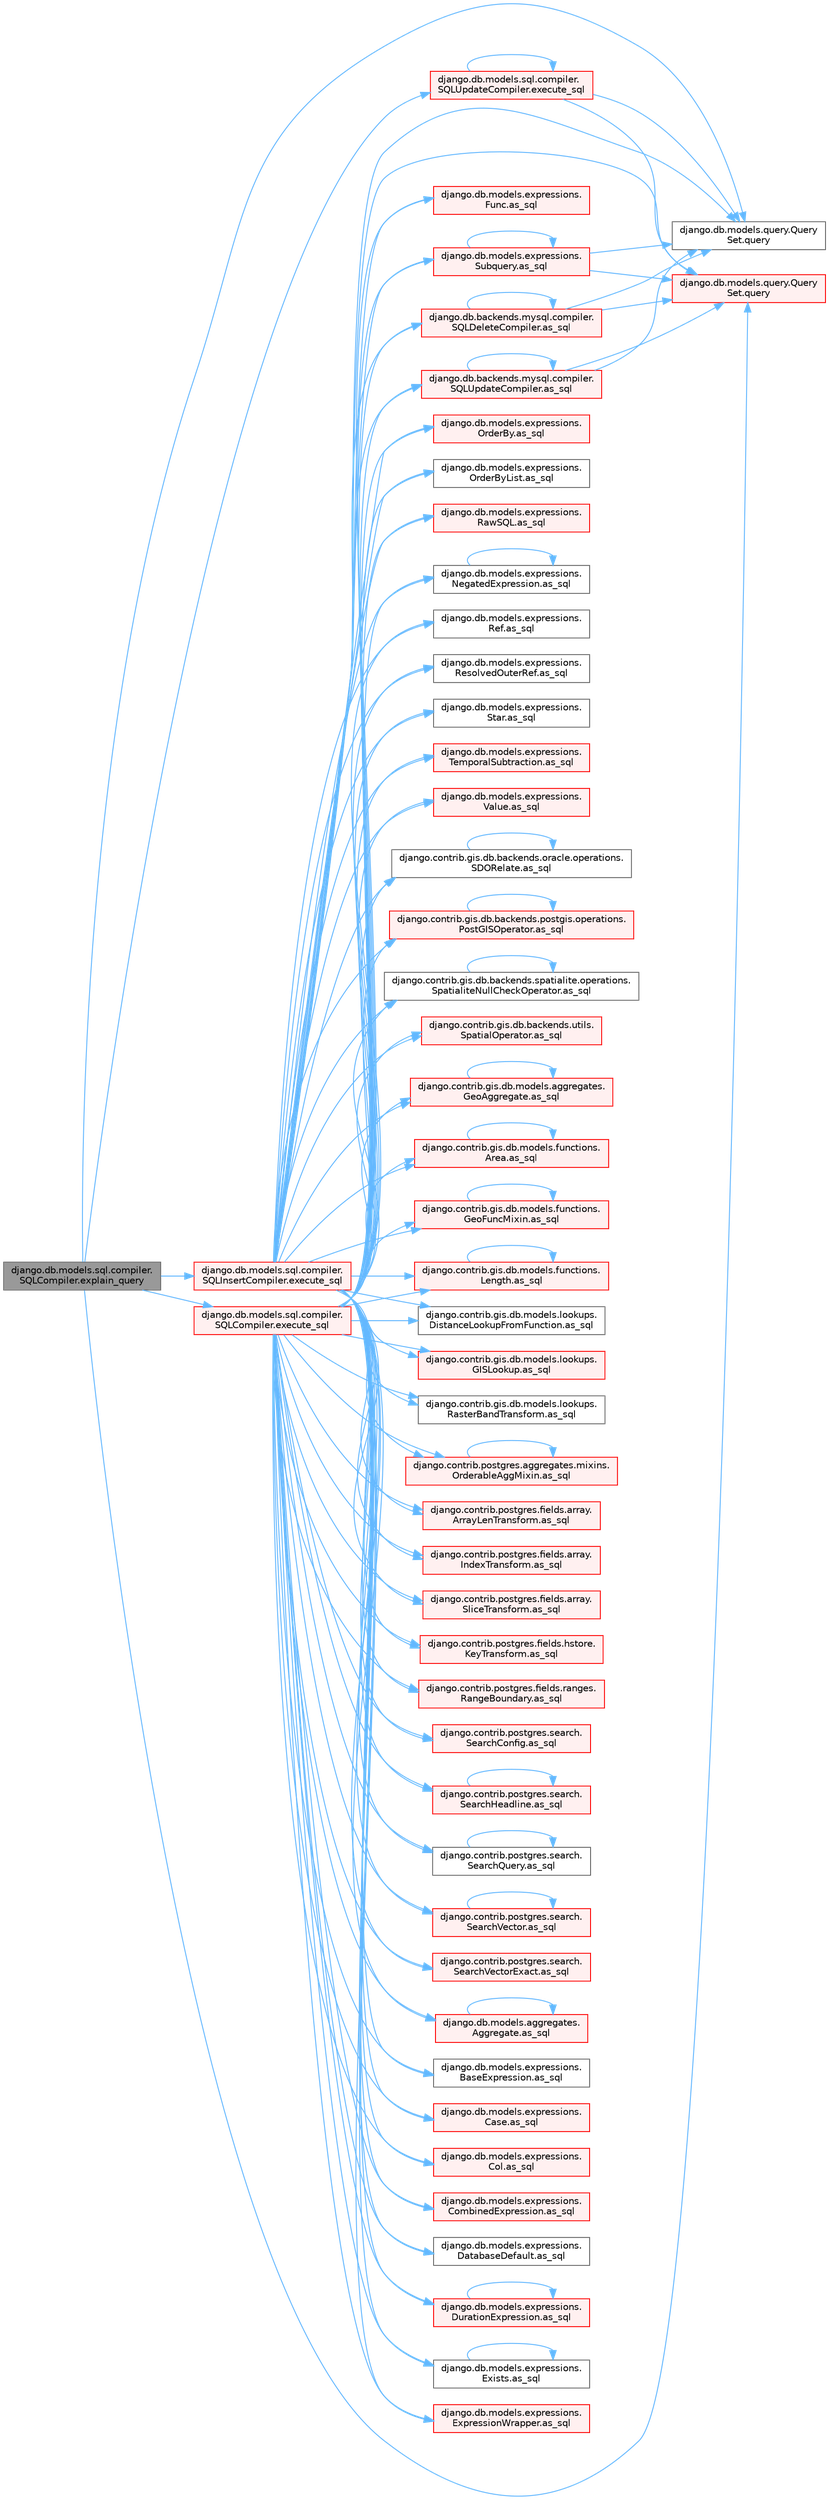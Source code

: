 digraph "django.db.models.sql.compiler.SQLCompiler.explain_query"
{
 // LATEX_PDF_SIZE
  bgcolor="transparent";
  edge [fontname=Helvetica,fontsize=10,labelfontname=Helvetica,labelfontsize=10];
  node [fontname=Helvetica,fontsize=10,shape=box,height=0.2,width=0.4];
  rankdir="LR";
  Node1 [id="Node000001",label="django.db.models.sql.compiler.\lSQLCompiler.explain_query",height=0.2,width=0.4,color="gray40", fillcolor="grey60", style="filled", fontcolor="black",tooltip=" "];
  Node1 -> Node2 [id="edge1_Node000001_Node000002",color="steelblue1",style="solid",tooltip=" "];
  Node2 [id="Node000002",label="django.db.models.sql.compiler.\lSQLCompiler.execute_sql",height=0.2,width=0.4,color="red", fillcolor="#FFF0F0", style="filled",URL="$classdjango_1_1db_1_1models_1_1sql_1_1compiler_1_1_s_q_l_compiler.html#a07cbbc7958a72203f8ebe9ba29b9356f",tooltip=" "];
  Node2 -> Node3 [id="edge2_Node000002_Node000003",color="steelblue1",style="solid",tooltip=" "];
  Node3 [id="Node000003",label="django.contrib.gis.db.backends.oracle.operations.\lSDORelate.as_sql",height=0.2,width=0.4,color="grey40", fillcolor="white", style="filled",URL="$classdjango_1_1contrib_1_1gis_1_1db_1_1backends_1_1oracle_1_1operations_1_1_s_d_o_relate.html#a94a46f8ba923b89907f5cd3e302cf785",tooltip=" "];
  Node3 -> Node3 [id="edge3_Node000003_Node000003",color="steelblue1",style="solid",tooltip=" "];
  Node2 -> Node4 [id="edge4_Node000002_Node000004",color="steelblue1",style="solid",tooltip=" "];
  Node4 [id="Node000004",label="django.contrib.gis.db.backends.postgis.operations.\lPostGISOperator.as_sql",height=0.2,width=0.4,color="red", fillcolor="#FFF0F0", style="filled",URL="$classdjango_1_1contrib_1_1gis_1_1db_1_1backends_1_1postgis_1_1operations_1_1_post_g_i_s_operator.html#aa35b834f6a2671b6a8f833dc68189fa9",tooltip=" "];
  Node4 -> Node4 [id="edge5_Node000004_Node000004",color="steelblue1",style="solid",tooltip=" "];
  Node2 -> Node7 [id="edge6_Node000002_Node000007",color="steelblue1",style="solid",tooltip=" "];
  Node7 [id="Node000007",label="django.contrib.gis.db.backends.spatialite.operations.\lSpatialiteNullCheckOperator.as_sql",height=0.2,width=0.4,color="grey40", fillcolor="white", style="filled",URL="$classdjango_1_1contrib_1_1gis_1_1db_1_1backends_1_1spatialite_1_1operations_1_1_spatialite_null_check_operator.html#a7de00b7a9cbecd0297b8bcb830a030e5",tooltip=" "];
  Node7 -> Node7 [id="edge7_Node000007_Node000007",color="steelblue1",style="solid",tooltip=" "];
  Node2 -> Node8 [id="edge8_Node000002_Node000008",color="steelblue1",style="solid",tooltip=" "];
  Node8 [id="Node000008",label="django.contrib.gis.db.backends.utils.\lSpatialOperator.as_sql",height=0.2,width=0.4,color="red", fillcolor="#FFF0F0", style="filled",URL="$classdjango_1_1contrib_1_1gis_1_1db_1_1backends_1_1utils_1_1_spatial_operator.html#a27e0a4f12f3315d2376c039fcd0aeb47",tooltip=" "];
  Node2 -> Node13 [id="edge9_Node000002_Node000013",color="steelblue1",style="solid",tooltip=" "];
  Node13 [id="Node000013",label="django.contrib.gis.db.models.aggregates.\lGeoAggregate.as_sql",height=0.2,width=0.4,color="red", fillcolor="#FFF0F0", style="filled",URL="$classdjango_1_1contrib_1_1gis_1_1db_1_1models_1_1aggregates_1_1_geo_aggregate.html#ad3813945e069a3c8f2de1db6244a865e",tooltip=" "];
  Node13 -> Node13 [id="edge10_Node000013_Node000013",color="steelblue1",style="solid",tooltip=" "];
  Node2 -> Node4535 [id="edge11_Node000002_Node004535",color="steelblue1",style="solid",tooltip=" "];
  Node4535 [id="Node004535",label="django.contrib.gis.db.models.functions.\lArea.as_sql",height=0.2,width=0.4,color="red", fillcolor="#FFF0F0", style="filled",URL="$classdjango_1_1contrib_1_1gis_1_1db_1_1models_1_1functions_1_1_area.html#aec6730ff969e960f68b84a63a3714261",tooltip=" "];
  Node4535 -> Node4535 [id="edge12_Node004535_Node004535",color="steelblue1",style="solid",tooltip=" "];
  Node2 -> Node4536 [id="edge13_Node000002_Node004536",color="steelblue1",style="solid",tooltip=" "];
  Node4536 [id="Node004536",label="django.contrib.gis.db.models.functions.\lGeoFuncMixin.as_sql",height=0.2,width=0.4,color="red", fillcolor="#FFF0F0", style="filled",URL="$classdjango_1_1contrib_1_1gis_1_1db_1_1models_1_1functions_1_1_geo_func_mixin.html#a682492f2db975199ae0b1249f40dccdb",tooltip=" "];
  Node4536 -> Node4536 [id="edge14_Node004536_Node004536",color="steelblue1",style="solid",tooltip=" "];
  Node2 -> Node4538 [id="edge15_Node000002_Node004538",color="steelblue1",style="solid",tooltip=" "];
  Node4538 [id="Node004538",label="django.contrib.gis.db.models.functions.\lLength.as_sql",height=0.2,width=0.4,color="red", fillcolor="#FFF0F0", style="filled",URL="$classdjango_1_1contrib_1_1gis_1_1db_1_1models_1_1functions_1_1_length.html#a9cf18ee44326e19ef93c771ded0e14d8",tooltip=" "];
  Node4538 -> Node4538 [id="edge16_Node004538_Node004538",color="steelblue1",style="solid",tooltip=" "];
  Node2 -> Node4539 [id="edge17_Node000002_Node004539",color="steelblue1",style="solid",tooltip=" "];
  Node4539 [id="Node004539",label="django.contrib.gis.db.models.lookups.\lDistanceLookupFromFunction.as_sql",height=0.2,width=0.4,color="grey40", fillcolor="white", style="filled",URL="$classdjango_1_1contrib_1_1gis_1_1db_1_1models_1_1lookups_1_1_distance_lookup_from_function.html#a2b52a19e5208424ea2ae1ebfae29e1e6",tooltip=" "];
  Node2 -> Node4540 [id="edge18_Node000002_Node004540",color="steelblue1",style="solid",tooltip=" "];
  Node4540 [id="Node004540",label="django.contrib.gis.db.models.lookups.\lGISLookup.as_sql",height=0.2,width=0.4,color="red", fillcolor="#FFF0F0", style="filled",URL="$classdjango_1_1contrib_1_1gis_1_1db_1_1models_1_1lookups_1_1_g_i_s_lookup.html#a205b0f4d374825c94cddf5a23b4a415f",tooltip=" "];
  Node2 -> Node4579 [id="edge19_Node000002_Node004579",color="steelblue1",style="solid",tooltip=" "];
  Node4579 [id="Node004579",label="django.contrib.gis.db.models.lookups.\lRasterBandTransform.as_sql",height=0.2,width=0.4,color="grey40", fillcolor="white", style="filled",URL="$classdjango_1_1contrib_1_1gis_1_1db_1_1models_1_1lookups_1_1_raster_band_transform.html#a00ed7d46e11c06b2f9d949b4af49f286",tooltip=" "];
  Node2 -> Node4580 [id="edge20_Node000002_Node004580",color="steelblue1",style="solid",tooltip=" "];
  Node4580 [id="Node004580",label="django.contrib.postgres.aggregates.mixins.\lOrderableAggMixin.as_sql",height=0.2,width=0.4,color="red", fillcolor="#FFF0F0", style="filled",URL="$classdjango_1_1contrib_1_1postgres_1_1aggregates_1_1mixins_1_1_orderable_agg_mixin.html#a7f63e2c24bf63dca707c46b7ce56e32e",tooltip=" "];
  Node4580 -> Node4580 [id="edge21_Node004580_Node004580",color="steelblue1",style="solid",tooltip=" "];
  Node2 -> Node4581 [id="edge22_Node000002_Node004581",color="steelblue1",style="solid",tooltip=" "];
  Node4581 [id="Node004581",label="django.contrib.postgres.fields.array.\lArrayLenTransform.as_sql",height=0.2,width=0.4,color="red", fillcolor="#FFF0F0", style="filled",URL="$classdjango_1_1contrib_1_1postgres_1_1fields_1_1array_1_1_array_len_transform.html#a1732ce083ddfe41fa57c60af4caa87f8",tooltip=" "];
  Node2 -> Node4582 [id="edge23_Node000002_Node004582",color="steelblue1",style="solid",tooltip=" "];
  Node4582 [id="Node004582",label="django.contrib.postgres.fields.array.\lIndexTransform.as_sql",height=0.2,width=0.4,color="red", fillcolor="#FFF0F0", style="filled",URL="$classdjango_1_1contrib_1_1postgres_1_1fields_1_1array_1_1_index_transform.html#aa3768b799c70ccd1a20642f974723bc7",tooltip=" "];
  Node2 -> Node4583 [id="edge24_Node000002_Node004583",color="steelblue1",style="solid",tooltip=" "];
  Node4583 [id="Node004583",label="django.contrib.postgres.fields.array.\lSliceTransform.as_sql",height=0.2,width=0.4,color="red", fillcolor="#FFF0F0", style="filled",URL="$classdjango_1_1contrib_1_1postgres_1_1fields_1_1array_1_1_slice_transform.html#adc5e91e1d2ce6e9bbee3be2837596d21",tooltip=" "];
  Node2 -> Node4584 [id="edge25_Node000002_Node004584",color="steelblue1",style="solid",tooltip=" "];
  Node4584 [id="Node004584",label="django.contrib.postgres.fields.hstore.\lKeyTransform.as_sql",height=0.2,width=0.4,color="red", fillcolor="#FFF0F0", style="filled",URL="$classdjango_1_1contrib_1_1postgres_1_1fields_1_1hstore_1_1_key_transform.html#ab7e8f8c9260cb2e64bab2a1c13d1fc9b",tooltip=" "];
  Node2 -> Node4585 [id="edge26_Node000002_Node004585",color="steelblue1",style="solid",tooltip=" "];
  Node4585 [id="Node004585",label="django.contrib.postgres.fields.ranges.\lRangeBoundary.as_sql",height=0.2,width=0.4,color="red", fillcolor="#FFF0F0", style="filled",URL="$classdjango_1_1contrib_1_1postgres_1_1fields_1_1ranges_1_1_range_boundary.html#a273834079a2e89779dba3e936c23a8da",tooltip=" "];
  Node2 -> Node4586 [id="edge27_Node000002_Node004586",color="steelblue1",style="solid",tooltip=" "];
  Node4586 [id="Node004586",label="django.contrib.postgres.search.\lSearchConfig.as_sql",height=0.2,width=0.4,color="red", fillcolor="#FFF0F0", style="filled",URL="$classdjango_1_1contrib_1_1postgres_1_1search_1_1_search_config.html#a7ba29d44cd2f2990ed340379e8af2013",tooltip=" "];
  Node2 -> Node4587 [id="edge28_Node000002_Node004587",color="steelblue1",style="solid",tooltip=" "];
  Node4587 [id="Node004587",label="django.contrib.postgres.search.\lSearchHeadline.as_sql",height=0.2,width=0.4,color="red", fillcolor="#FFF0F0", style="filled",URL="$classdjango_1_1contrib_1_1postgres_1_1search_1_1_search_headline.html#a1305fdd710fd745a4f7e2793911b1ff0",tooltip=" "];
  Node4587 -> Node4587 [id="edge29_Node004587_Node004587",color="steelblue1",style="solid",tooltip=" "];
  Node2 -> Node4588 [id="edge30_Node000002_Node004588",color="steelblue1",style="solid",tooltip=" "];
  Node4588 [id="Node004588",label="django.contrib.postgres.search.\lSearchQuery.as_sql",height=0.2,width=0.4,color="grey40", fillcolor="white", style="filled",URL="$classdjango_1_1contrib_1_1postgres_1_1search_1_1_search_query.html#a179b9360318da20453e3f36c0e206290",tooltip=" "];
  Node4588 -> Node4588 [id="edge31_Node004588_Node004588",color="steelblue1",style="solid",tooltip=" "];
  Node2 -> Node4589 [id="edge32_Node000002_Node004589",color="steelblue1",style="solid",tooltip=" "];
  Node4589 [id="Node004589",label="django.contrib.postgres.search.\lSearchVector.as_sql",height=0.2,width=0.4,color="red", fillcolor="#FFF0F0", style="filled",URL="$classdjango_1_1contrib_1_1postgres_1_1search_1_1_search_vector.html#a05812851011102db0b0966e4853bb77a",tooltip=" "];
  Node4589 -> Node4589 [id="edge33_Node004589_Node004589",color="steelblue1",style="solid",tooltip=" "];
  Node2 -> Node4590 [id="edge34_Node000002_Node004590",color="steelblue1",style="solid",tooltip=" "];
  Node4590 [id="Node004590",label="django.contrib.postgres.search.\lSearchVectorExact.as_sql",height=0.2,width=0.4,color="red", fillcolor="#FFF0F0", style="filled",URL="$classdjango_1_1contrib_1_1postgres_1_1search_1_1_search_vector_exact.html#a6c2ef3f70f628015bf404fa3fd413f87",tooltip=" "];
  Node2 -> Node4591 [id="edge35_Node000002_Node004591",color="steelblue1",style="solid",tooltip=" "];
  Node4591 [id="Node004591",label="django.db.backends.mysql.compiler.\lSQLDeleteCompiler.as_sql",height=0.2,width=0.4,color="red", fillcolor="#FFF0F0", style="filled",URL="$classdjango_1_1db_1_1backends_1_1mysql_1_1compiler_1_1_s_q_l_delete_compiler.html#a71d0cb490cf857ffa3af19927999a391",tooltip=" "];
  Node4591 -> Node4591 [id="edge36_Node004591_Node004591",color="steelblue1",style="solid",tooltip=" "];
  Node4591 -> Node98 [id="edge37_Node004591_Node000098",color="steelblue1",style="solid",tooltip=" "];
  Node98 [id="Node000098",label="django.db.models.query.Query\lSet.query",height=0.2,width=0.4,color="red", fillcolor="#FFF0F0", style="filled",URL="$classdjango_1_1db_1_1models_1_1query_1_1_query_set.html#a8028ed81b109acb162489dbd16604c83",tooltip=" "];
  Node4591 -> Node100 [id="edge38_Node004591_Node000100",color="steelblue1",style="solid",tooltip=" "];
  Node100 [id="Node000100",label="django.db.models.query.Query\lSet.query",height=0.2,width=0.4,color="grey40", fillcolor="white", style="filled",URL="$classdjango_1_1db_1_1models_1_1query_1_1_query_set.html#a0b0307a9b3f65303afb2c5783372d2c2",tooltip=" "];
  Node2 -> Node4616 [id="edge39_Node000002_Node004616",color="steelblue1",style="solid",tooltip=" "];
  Node4616 [id="Node004616",label="django.db.backends.mysql.compiler.\lSQLUpdateCompiler.as_sql",height=0.2,width=0.4,color="red", fillcolor="#FFF0F0", style="filled",URL="$classdjango_1_1db_1_1backends_1_1mysql_1_1compiler_1_1_s_q_l_update_compiler.html#a6a7dd775b5cf1da0496f37d18d26ba8c",tooltip=" "];
  Node4616 -> Node4616 [id="edge40_Node004616_Node004616",color="steelblue1",style="solid",tooltip=" "];
  Node4616 -> Node98 [id="edge41_Node004616_Node000098",color="steelblue1",style="solid",tooltip=" "];
  Node4616 -> Node100 [id="edge42_Node004616_Node000100",color="steelblue1",style="solid",tooltip=" "];
  Node2 -> Node4621 [id="edge43_Node000002_Node004621",color="steelblue1",style="solid",tooltip=" "];
  Node4621 [id="Node004621",label="django.db.models.aggregates.\lAggregate.as_sql",height=0.2,width=0.4,color="red", fillcolor="#FFF0F0", style="filled",URL="$classdjango_1_1db_1_1models_1_1aggregates_1_1_aggregate.html#aeb213202f480fabf5956d513efab08d6",tooltip=" "];
  Node4621 -> Node4621 [id="edge44_Node004621_Node004621",color="steelblue1",style="solid",tooltip=" "];
  Node2 -> Node4623 [id="edge45_Node000002_Node004623",color="steelblue1",style="solid",tooltip=" "];
  Node4623 [id="Node004623",label="django.db.models.expressions.\lBaseExpression.as_sql",height=0.2,width=0.4,color="grey40", fillcolor="white", style="filled",URL="$classdjango_1_1db_1_1models_1_1expressions_1_1_base_expression.html#ad376c5a8082d66cf12725ac7ab9b0957",tooltip=" "];
  Node2 -> Node4624 [id="edge46_Node000002_Node004624",color="steelblue1",style="solid",tooltip=" "];
  Node4624 [id="Node004624",label="django.db.models.expressions.\lCase.as_sql",height=0.2,width=0.4,color="red", fillcolor="#FFF0F0", style="filled",URL="$classdjango_1_1db_1_1models_1_1expressions_1_1_case.html#a41d0d2712521088615ae784d16c4b2fb",tooltip=" "];
  Node2 -> Node4627 [id="edge47_Node000002_Node004627",color="steelblue1",style="solid",tooltip=" "];
  Node4627 [id="Node004627",label="django.db.models.expressions.\lCol.as_sql",height=0.2,width=0.4,color="red", fillcolor="#FFF0F0", style="filled",URL="$classdjango_1_1db_1_1models_1_1expressions_1_1_col.html#a9092e663003e5ecd1345b37792ad4bb9",tooltip=" "];
  Node2 -> Node4628 [id="edge48_Node000002_Node004628",color="steelblue1",style="solid",tooltip=" "];
  Node4628 [id="Node004628",label="django.db.models.expressions.\lCombinedExpression.as_sql",height=0.2,width=0.4,color="red", fillcolor="#FFF0F0", style="filled",URL="$classdjango_1_1db_1_1models_1_1expressions_1_1_combined_expression.html#ae71a1cce92848d2078acdf81322a39db",tooltip=" "];
  Node2 -> Node4629 [id="edge49_Node000002_Node004629",color="steelblue1",style="solid",tooltip=" "];
  Node4629 [id="Node004629",label="django.db.models.expressions.\lDatabaseDefault.as_sql",height=0.2,width=0.4,color="grey40", fillcolor="white", style="filled",URL="$classdjango_1_1db_1_1models_1_1expressions_1_1_database_default.html#a8c75d2f7033ce1a7741f1874c5c7edd9",tooltip=" "];
  Node2 -> Node4630 [id="edge50_Node000002_Node004630",color="steelblue1",style="solid",tooltip=" "];
  Node4630 [id="Node004630",label="django.db.models.expressions.\lDurationExpression.as_sql",height=0.2,width=0.4,color="red", fillcolor="#FFF0F0", style="filled",URL="$classdjango_1_1db_1_1models_1_1expressions_1_1_duration_expression.html#a96fb041a2c24cc95a51f9a86634a4837",tooltip=" "];
  Node4630 -> Node4630 [id="edge51_Node004630_Node004630",color="steelblue1",style="solid",tooltip=" "];
  Node2 -> Node4631 [id="edge52_Node000002_Node004631",color="steelblue1",style="solid",tooltip=" "];
  Node4631 [id="Node004631",label="django.db.models.expressions.\lExists.as_sql",height=0.2,width=0.4,color="grey40", fillcolor="white", style="filled",URL="$classdjango_1_1db_1_1models_1_1expressions_1_1_exists.html#aca1b291f17b62ded84b1621ee2048632",tooltip=" "];
  Node4631 -> Node4631 [id="edge53_Node004631_Node004631",color="steelblue1",style="solid",tooltip=" "];
  Node2 -> Node4632 [id="edge54_Node000002_Node004632",color="steelblue1",style="solid",tooltip=" "];
  Node4632 [id="Node004632",label="django.db.models.expressions.\lExpressionWrapper.as_sql",height=0.2,width=0.4,color="red", fillcolor="#FFF0F0", style="filled",URL="$classdjango_1_1db_1_1models_1_1expressions_1_1_expression_wrapper.html#a49f0ca24c80021e9207624f26f449ae7",tooltip=" "];
  Node2 -> Node4633 [id="edge55_Node000002_Node004633",color="steelblue1",style="solid",tooltip=" "];
  Node4633 [id="Node004633",label="django.db.models.expressions.\lFunc.as_sql",height=0.2,width=0.4,color="red", fillcolor="#FFF0F0", style="filled",URL="$classdjango_1_1db_1_1models_1_1expressions_1_1_func.html#a02c8cebd3b72619f302e1dd2b1b8814d",tooltip=" "];
  Node2 -> Node4634 [id="edge56_Node000002_Node004634",color="steelblue1",style="solid",tooltip=" "];
  Node4634 [id="Node004634",label="django.db.models.expressions.\lNegatedExpression.as_sql",height=0.2,width=0.4,color="grey40", fillcolor="white", style="filled",URL="$classdjango_1_1db_1_1models_1_1expressions_1_1_negated_expression.html#aaaec97c4f3c1b63fa58f4d55f93113ac",tooltip=" "];
  Node4634 -> Node4634 [id="edge57_Node004634_Node004634",color="steelblue1",style="solid",tooltip=" "];
  Node2 -> Node4635 [id="edge58_Node000002_Node004635",color="steelblue1",style="solid",tooltip=" "];
  Node4635 [id="Node004635",label="django.db.models.expressions.\lOrderBy.as_sql",height=0.2,width=0.4,color="red", fillcolor="#FFF0F0", style="filled",URL="$classdjango_1_1db_1_1models_1_1expressions_1_1_order_by.html#a0f30765b95d25721e3ee9ec3466c74c9",tooltip=" "];
  Node2 -> Node4636 [id="edge59_Node000002_Node004636",color="steelblue1",style="solid",tooltip=" "];
  Node4636 [id="Node004636",label="django.db.models.expressions.\lOrderByList.as_sql",height=0.2,width=0.4,color="grey40", fillcolor="white", style="filled",URL="$classdjango_1_1db_1_1models_1_1expressions_1_1_order_by_list.html#a8c2d1a9a673c6bf014b34e1af5460f89",tooltip=" "];
  Node2 -> Node4637 [id="edge60_Node000002_Node004637",color="steelblue1",style="solid",tooltip=" "];
  Node4637 [id="Node004637",label="django.db.models.expressions.\lRawSQL.as_sql",height=0.2,width=0.4,color="red", fillcolor="#FFF0F0", style="filled",URL="$classdjango_1_1db_1_1models_1_1expressions_1_1_raw_s_q_l.html#a0f5ee8e122d3ea15197eaeb226d30aa7",tooltip=" "];
  Node2 -> Node4638 [id="edge61_Node000002_Node004638",color="steelblue1",style="solid",tooltip=" "];
  Node4638 [id="Node004638",label="django.db.models.expressions.\lRef.as_sql",height=0.2,width=0.4,color="grey40", fillcolor="white", style="filled",URL="$classdjango_1_1db_1_1models_1_1expressions_1_1_ref.html#a7321fe8eb10ad31e27de8e2a15989961",tooltip=" "];
  Node2 -> Node4639 [id="edge62_Node000002_Node004639",color="steelblue1",style="solid",tooltip=" "];
  Node4639 [id="Node004639",label="django.db.models.expressions.\lResolvedOuterRef.as_sql",height=0.2,width=0.4,color="grey40", fillcolor="white", style="filled",URL="$classdjango_1_1db_1_1models_1_1expressions_1_1_resolved_outer_ref.html#a101ac05405f0e5c7d57db41e372afdb0",tooltip=" "];
  Node2 -> Node4640 [id="edge63_Node000002_Node004640",color="steelblue1",style="solid",tooltip=" "];
  Node4640 [id="Node004640",label="django.db.models.expressions.\lStar.as_sql",height=0.2,width=0.4,color="grey40", fillcolor="white", style="filled",URL="$classdjango_1_1db_1_1models_1_1expressions_1_1_star.html#a6a5e49f5bfa0ce97529447486291dbb0",tooltip=" "];
  Node2 -> Node4641 [id="edge64_Node000002_Node004641",color="steelblue1",style="solid",tooltip=" "];
  Node4641 [id="Node004641",label="django.db.models.expressions.\lSubquery.as_sql",height=0.2,width=0.4,color="red", fillcolor="#FFF0F0", style="filled",URL="$classdjango_1_1db_1_1models_1_1expressions_1_1_subquery.html#a275782cddf0cdd39d2f8378c8a80431d",tooltip=" "];
  Node4641 -> Node4641 [id="edge65_Node004641_Node004641",color="steelblue1",style="solid",tooltip=" "];
  Node4641 -> Node98 [id="edge66_Node004641_Node000098",color="steelblue1",style="solid",tooltip=" "];
  Node4641 -> Node100 [id="edge67_Node004641_Node000100",color="steelblue1",style="solid",tooltip=" "];
  Node2 -> Node4642 [id="edge68_Node000002_Node004642",color="steelblue1",style="solid",tooltip=" "];
  Node4642 [id="Node004642",label="django.db.models.expressions.\lTemporalSubtraction.as_sql",height=0.2,width=0.4,color="red", fillcolor="#FFF0F0", style="filled",URL="$classdjango_1_1db_1_1models_1_1expressions_1_1_temporal_subtraction.html#af51d70898060ebb4f832228292041c24",tooltip=" "];
  Node2 -> Node4643 [id="edge69_Node000002_Node004643",color="steelblue1",style="solid",tooltip=" "];
  Node4643 [id="Node004643",label="django.db.models.expressions.\lValue.as_sql",height=0.2,width=0.4,color="red", fillcolor="#FFF0F0", style="filled",URL="$classdjango_1_1db_1_1models_1_1expressions_1_1_value.html#a2471e71c0db69e52fdb3016f8e97a111",tooltip=" "];
  Node1 -> Node4715 [id="edge70_Node000001_Node004715",color="steelblue1",style="solid",tooltip=" "];
  Node4715 [id="Node004715",label="django.db.models.sql.compiler.\lSQLInsertCompiler.execute_sql",height=0.2,width=0.4,color="red", fillcolor="#FFF0F0", style="filled",URL="$classdjango_1_1db_1_1models_1_1sql_1_1compiler_1_1_s_q_l_insert_compiler.html#a59b977e6c439adafa1c3b0092dd7074f",tooltip=" "];
  Node4715 -> Node3 [id="edge71_Node004715_Node000003",color="steelblue1",style="solid",tooltip=" "];
  Node4715 -> Node4 [id="edge72_Node004715_Node000004",color="steelblue1",style="solid",tooltip=" "];
  Node4715 -> Node7 [id="edge73_Node004715_Node000007",color="steelblue1",style="solid",tooltip=" "];
  Node4715 -> Node8 [id="edge74_Node004715_Node000008",color="steelblue1",style="solid",tooltip=" "];
  Node4715 -> Node13 [id="edge75_Node004715_Node000013",color="steelblue1",style="solid",tooltip=" "];
  Node4715 -> Node4535 [id="edge76_Node004715_Node004535",color="steelblue1",style="solid",tooltip=" "];
  Node4715 -> Node4536 [id="edge77_Node004715_Node004536",color="steelblue1",style="solid",tooltip=" "];
  Node4715 -> Node4538 [id="edge78_Node004715_Node004538",color="steelblue1",style="solid",tooltip=" "];
  Node4715 -> Node4539 [id="edge79_Node004715_Node004539",color="steelblue1",style="solid",tooltip=" "];
  Node4715 -> Node4540 [id="edge80_Node004715_Node004540",color="steelblue1",style="solid",tooltip=" "];
  Node4715 -> Node4579 [id="edge81_Node004715_Node004579",color="steelblue1",style="solid",tooltip=" "];
  Node4715 -> Node4580 [id="edge82_Node004715_Node004580",color="steelblue1",style="solid",tooltip=" "];
  Node4715 -> Node4581 [id="edge83_Node004715_Node004581",color="steelblue1",style="solid",tooltip=" "];
  Node4715 -> Node4582 [id="edge84_Node004715_Node004582",color="steelblue1",style="solid",tooltip=" "];
  Node4715 -> Node4583 [id="edge85_Node004715_Node004583",color="steelblue1",style="solid",tooltip=" "];
  Node4715 -> Node4584 [id="edge86_Node004715_Node004584",color="steelblue1",style="solid",tooltip=" "];
  Node4715 -> Node4585 [id="edge87_Node004715_Node004585",color="steelblue1",style="solid",tooltip=" "];
  Node4715 -> Node4586 [id="edge88_Node004715_Node004586",color="steelblue1",style="solid",tooltip=" "];
  Node4715 -> Node4587 [id="edge89_Node004715_Node004587",color="steelblue1",style="solid",tooltip=" "];
  Node4715 -> Node4588 [id="edge90_Node004715_Node004588",color="steelblue1",style="solid",tooltip=" "];
  Node4715 -> Node4589 [id="edge91_Node004715_Node004589",color="steelblue1",style="solid",tooltip=" "];
  Node4715 -> Node4590 [id="edge92_Node004715_Node004590",color="steelblue1",style="solid",tooltip=" "];
  Node4715 -> Node4591 [id="edge93_Node004715_Node004591",color="steelblue1",style="solid",tooltip=" "];
  Node4715 -> Node4616 [id="edge94_Node004715_Node004616",color="steelblue1",style="solid",tooltip=" "];
  Node4715 -> Node4621 [id="edge95_Node004715_Node004621",color="steelblue1",style="solid",tooltip=" "];
  Node4715 -> Node4623 [id="edge96_Node004715_Node004623",color="steelblue1",style="solid",tooltip=" "];
  Node4715 -> Node4624 [id="edge97_Node004715_Node004624",color="steelblue1",style="solid",tooltip=" "];
  Node4715 -> Node4627 [id="edge98_Node004715_Node004627",color="steelblue1",style="solid",tooltip=" "];
  Node4715 -> Node4628 [id="edge99_Node004715_Node004628",color="steelblue1",style="solid",tooltip=" "];
  Node4715 -> Node4629 [id="edge100_Node004715_Node004629",color="steelblue1",style="solid",tooltip=" "];
  Node4715 -> Node4630 [id="edge101_Node004715_Node004630",color="steelblue1",style="solid",tooltip=" "];
  Node4715 -> Node4631 [id="edge102_Node004715_Node004631",color="steelblue1",style="solid",tooltip=" "];
  Node4715 -> Node4632 [id="edge103_Node004715_Node004632",color="steelblue1",style="solid",tooltip=" "];
  Node4715 -> Node4633 [id="edge104_Node004715_Node004633",color="steelblue1",style="solid",tooltip=" "];
  Node4715 -> Node4634 [id="edge105_Node004715_Node004634",color="steelblue1",style="solid",tooltip=" "];
  Node4715 -> Node4635 [id="edge106_Node004715_Node004635",color="steelblue1",style="solid",tooltip=" "];
  Node4715 -> Node4636 [id="edge107_Node004715_Node004636",color="steelblue1",style="solid",tooltip=" "];
  Node4715 -> Node4637 [id="edge108_Node004715_Node004637",color="steelblue1",style="solid",tooltip=" "];
  Node4715 -> Node4638 [id="edge109_Node004715_Node004638",color="steelblue1",style="solid",tooltip=" "];
  Node4715 -> Node4639 [id="edge110_Node004715_Node004639",color="steelblue1",style="solid",tooltip=" "];
  Node4715 -> Node4640 [id="edge111_Node004715_Node004640",color="steelblue1",style="solid",tooltip=" "];
  Node4715 -> Node4641 [id="edge112_Node004715_Node004641",color="steelblue1",style="solid",tooltip=" "];
  Node4715 -> Node4642 [id="edge113_Node004715_Node004642",color="steelblue1",style="solid",tooltip=" "];
  Node4715 -> Node4643 [id="edge114_Node004715_Node004643",color="steelblue1",style="solid",tooltip=" "];
  Node4715 -> Node98 [id="edge115_Node004715_Node000098",color="steelblue1",style="solid",tooltip=" "];
  Node4715 -> Node100 [id="edge116_Node004715_Node000100",color="steelblue1",style="solid",tooltip=" "];
  Node1 -> Node4716 [id="edge117_Node000001_Node004716",color="steelblue1",style="solid",tooltip=" "];
  Node4716 [id="Node004716",label="django.db.models.sql.compiler.\lSQLUpdateCompiler.execute_sql",height=0.2,width=0.4,color="red", fillcolor="#FFF0F0", style="filled",URL="$classdjango_1_1db_1_1models_1_1sql_1_1compiler_1_1_s_q_l_update_compiler.html#a84724c5297d03c262688a039f6b41b63",tooltip=" "];
  Node4716 -> Node4716 [id="edge118_Node004716_Node004716",color="steelblue1",style="solid",tooltip=" "];
  Node4716 -> Node98 [id="edge119_Node004716_Node000098",color="steelblue1",style="solid",tooltip=" "];
  Node4716 -> Node100 [id="edge120_Node004716_Node000100",color="steelblue1",style="solid",tooltip=" "];
  Node1 -> Node98 [id="edge121_Node000001_Node000098",color="steelblue1",style="solid",tooltip=" "];
  Node1 -> Node100 [id="edge122_Node000001_Node000100",color="steelblue1",style="solid",tooltip=" "];
}
